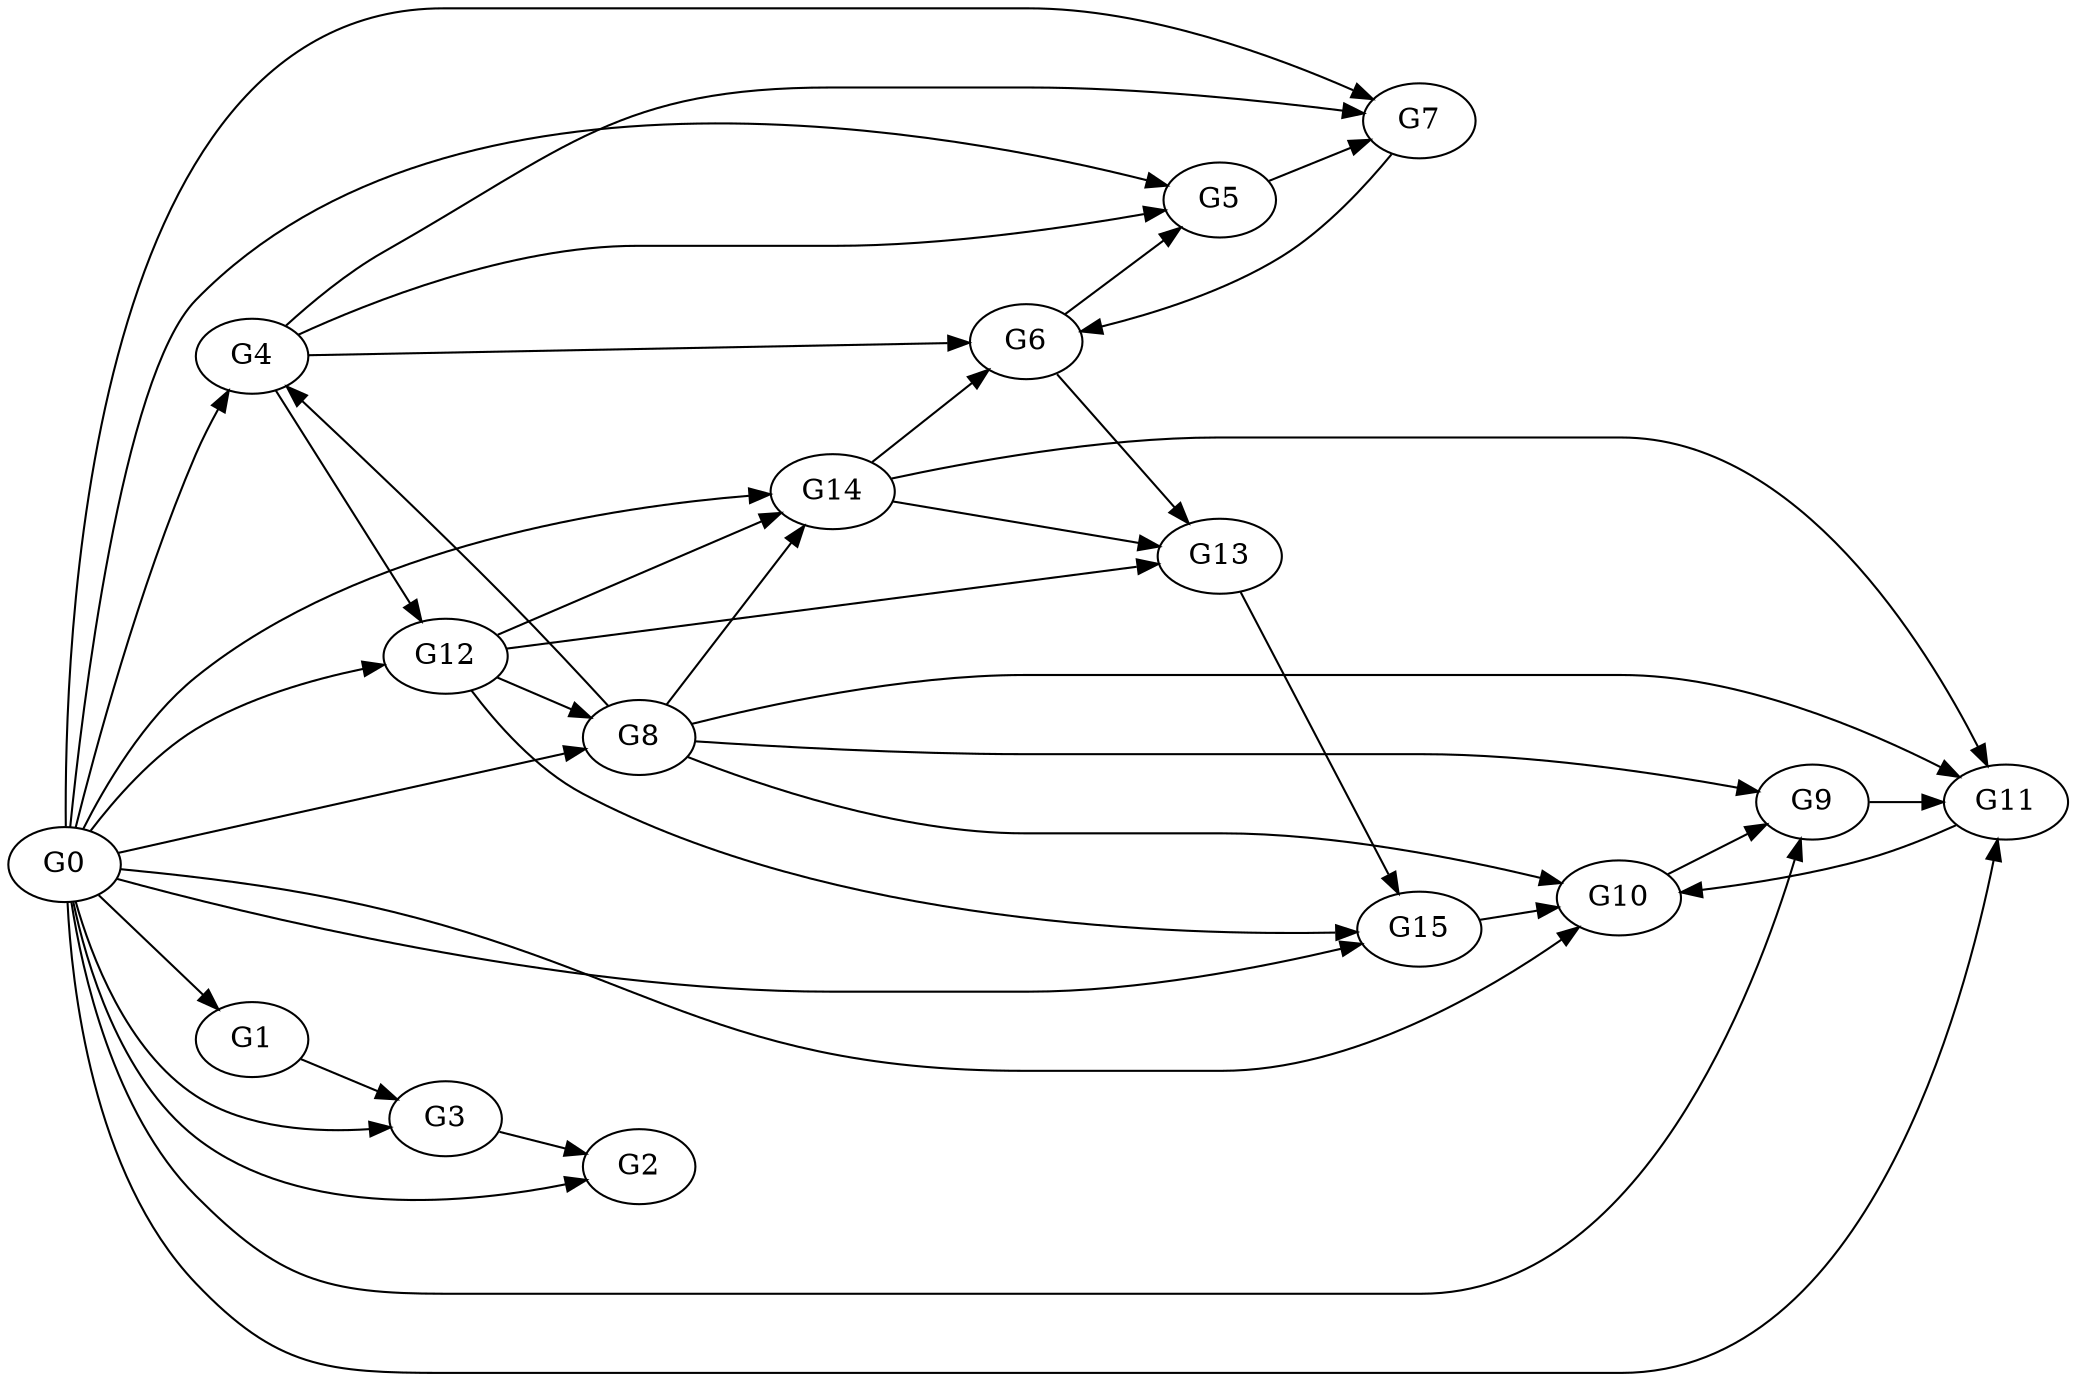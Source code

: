 digraph "Example_DeleteEdgeTest" {
	rankdir=LR;
	"G4";
	"G15";
	"G3";
	"G14";
	"G2";
	"G13";
	"G1";
	"G12";
	"G0";
	"G11";
	"G10";
	"G9";
	"G8";
	"G7";
	"G6";
	"G5";
	"G0" -> "G14";
	"G0" -> "G5";
	"G8" -> "G10";
	"G6" -> "G5";
	"G7" -> "G6";
	"G0" -> "G11";
	"G8" -> "G9";
	"G11" -> "G10";
	"G3" -> "G2";
	"G0" -> "G4";
	"G0" -> "G3";
	"G0" -> "G9";
	"G8" -> "G4";
	"G0" -> "G8";
	"G8" -> "G14";
	"G0" -> "G15";
	"G4" -> "G5";
	"G1" -> "G3";
	"G5" -> "G7";
	"G12" -> "G8";
	"G12" -> "G14";
	"G4" -> "G7";
	"G0" -> "G7";
	"G0" -> "G12";
	"G14" -> "G13";
	"G12" -> "G13";
	"G14" -> "G11";
	"G12" -> "G15";
	"G9" -> "G11";
	"G6" -> "G13";
	"G8" -> "G11";
	"G4" -> "G6";
	"G0" -> "G10";
	"G13" -> "G15";
	"G10" -> "G9";
	"G0" -> "G1";
	"G14" -> "G6";
	"G4" -> "G12";
	"G0" -> "G2";
	"G15" -> "G10";
}